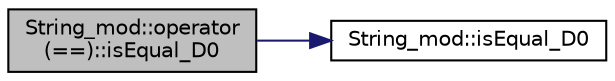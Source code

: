 digraph "String_mod::operator(==)::isEqual_D0"
{
 // LATEX_PDF_SIZE
  edge [fontname="Helvetica",fontsize="10",labelfontname="Helvetica",labelfontsize="10"];
  node [fontname="Helvetica",fontsize="10",shape=record];
  rankdir="LR";
  Node1 [label="String_mod::operator\l(==)::isEqual_D0",height=0.2,width=0.4,color="black", fillcolor="grey75", style="filled", fontcolor="black",tooltip=" "];
  Node1 -> Node2 [color="midnightblue",fontsize="10",style="solid",fontname="Helvetica"];
  Node2 [label="String_mod::isEqual_D0",height=0.2,width=0.4,color="black", fillcolor="white", style="filled",URL="$namespaceString__mod.html#aae58f5444bb250630553df5c61bb1600",tooltip=" "];
}
